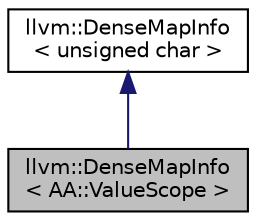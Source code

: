 digraph "llvm::DenseMapInfo&lt; AA::ValueScope &gt;"
{
 // LATEX_PDF_SIZE
  bgcolor="transparent";
  edge [fontname="Helvetica",fontsize="10",labelfontname="Helvetica",labelfontsize="10"];
  node [fontname="Helvetica",fontsize="10",shape=record];
  Node1 [label="llvm::DenseMapInfo\l\< AA::ValueScope \>",height=0.2,width=0.4,color="black", fillcolor="grey75", style="filled", fontcolor="black",tooltip=" "];
  Node2 -> Node1 [dir="back",color="midnightblue",fontsize="10",style="solid",fontname="Helvetica"];
  Node2 [label="llvm::DenseMapInfo\l\< unsigned char \>",height=0.2,width=0.4,color="black",URL="$structllvm_1_1DenseMapInfo_3_01unsigned_01char_01_4.html",tooltip=" "];
}
